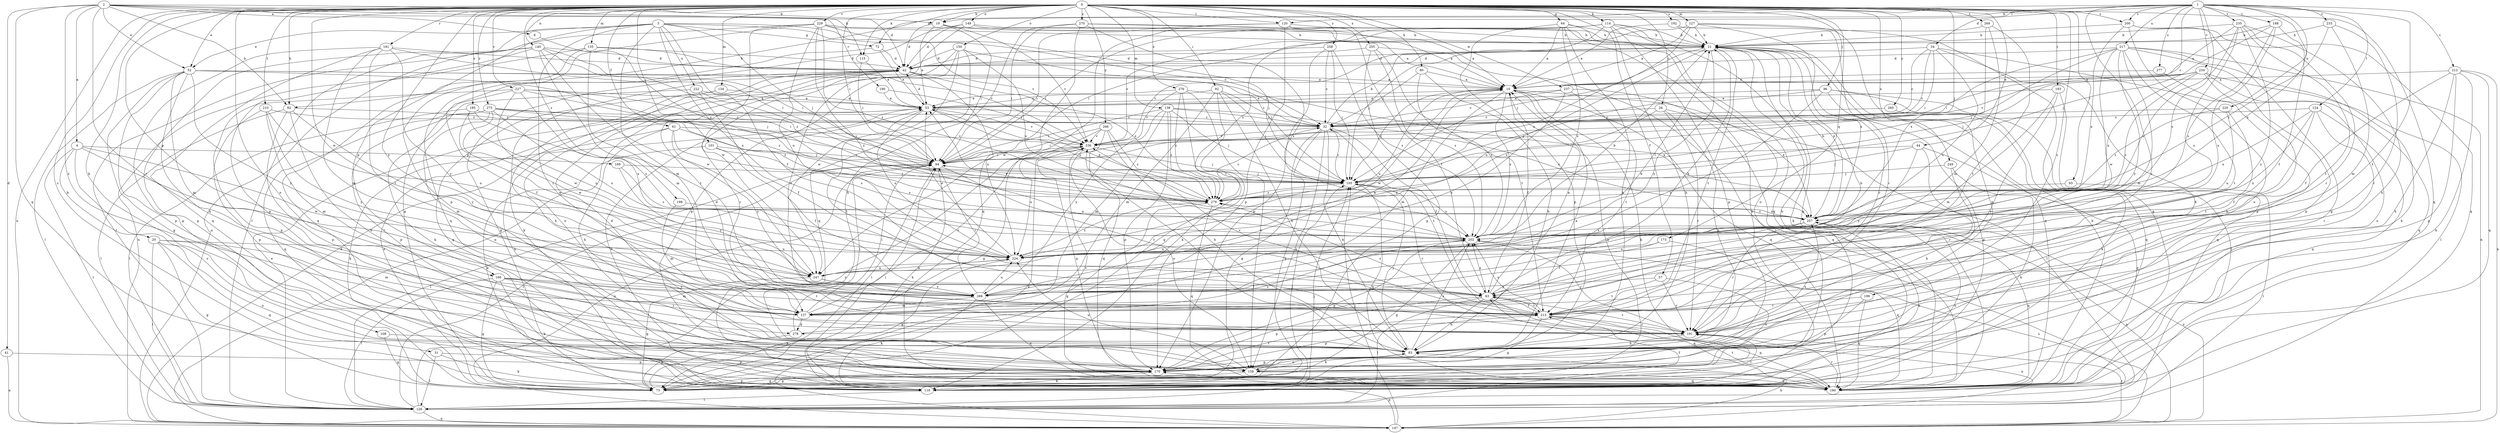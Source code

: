 strict digraph  {
0;
1;
2;
3;
4;
6;
10;
19;
20;
21;
26;
31;
32;
34;
41;
42;
44;
52;
53;
57;
61;
63;
64;
72;
73;
80;
82;
83;
92;
93;
94;
96;
101;
105;
108;
114;
115;
116;
120;
124;
126;
127;
134;
135;
136;
137;
140;
147;
149;
150;
158;
168;
169;
170;
173;
180;
181;
183;
188;
190;
191;
192;
195;
198;
199;
200;
202;
210;
212;
213;
217;
220;
222;
224;
227;
229;
233;
234;
235;
236;
237;
247;
249;
255;
257;
258;
260;
266;
268;
269;
270;
275;
276;
277;
278;
279;
0 -> 19  [label=b];
0 -> 26  [label=c];
0 -> 31  [label=c];
0 -> 44  [label=e];
0 -> 52  [label=e];
0 -> 57  [label=f];
0 -> 61  [label=f];
0 -> 64  [label=g];
0 -> 72  [label=g];
0 -> 80  [label=h];
0 -> 82  [label=h];
0 -> 92  [label=i];
0 -> 93  [label=i];
0 -> 94  [label=i];
0 -> 96  [label=j];
0 -> 101  [label=j];
0 -> 105  [label=j];
0 -> 108  [label=k];
0 -> 114  [label=k];
0 -> 115  [label=k];
0 -> 120  [label=l];
0 -> 127  [label=m];
0 -> 134  [label=m];
0 -> 135  [label=m];
0 -> 136  [label=m];
0 -> 140  [label=n];
0 -> 147  [label=n];
0 -> 149  [label=o];
0 -> 150  [label=o];
0 -> 158  [label=o];
0 -> 168  [label=p];
0 -> 173  [label=q];
0 -> 180  [label=q];
0 -> 181  [label=r];
0 -> 183  [label=r];
0 -> 192  [label=s];
0 -> 195  [label=s];
0 -> 198  [label=s];
0 -> 199  [label=s];
0 -> 200  [label=s];
0 -> 210  [label=t];
0 -> 227  [label=v];
0 -> 229  [label=v];
0 -> 237  [label=w];
0 -> 247  [label=w];
0 -> 249  [label=x];
0 -> 255  [label=x];
0 -> 258  [label=y];
0 -> 260  [label=y];
0 -> 266  [label=y];
0 -> 268  [label=y];
0 -> 269  [label=z];
0 -> 270  [label=z];
0 -> 275  [label=z];
0 -> 276  [label=z];
1 -> 19  [label=b];
1 -> 32  [label=c];
1 -> 34  [label=d];
1 -> 82  [label=h];
1 -> 120  [label=l];
1 -> 124  [label=l];
1 -> 188  [label=r];
1 -> 200  [label=s];
1 -> 202  [label=s];
1 -> 212  [label=t];
1 -> 213  [label=t];
1 -> 217  [label=u];
1 -> 220  [label=u];
1 -> 233  [label=v];
1 -> 234  [label=v];
1 -> 235  [label=v];
1 -> 257  [label=x];
1 -> 277  [label=z];
1 -> 278  [label=z];
2 -> 4  [label=a];
2 -> 6  [label=a];
2 -> 19  [label=b];
2 -> 41  [label=d];
2 -> 42  [label=d];
2 -> 52  [label=e];
2 -> 82  [label=h];
2 -> 115  [label=k];
2 -> 180  [label=q];
2 -> 190  [label=r];
2 -> 191  [label=r];
2 -> 278  [label=z];
3 -> 32  [label=c];
3 -> 52  [label=e];
3 -> 63  [label=f];
3 -> 72  [label=g];
3 -> 105  [label=j];
3 -> 126  [label=l];
3 -> 137  [label=m];
3 -> 168  [label=p];
3 -> 191  [label=r];
3 -> 222  [label=u];
3 -> 224  [label=u];
3 -> 236  [label=v];
4 -> 20  [label=b];
4 -> 126  [label=l];
4 -> 158  [label=o];
4 -> 169  [label=p];
4 -> 213  [label=t];
4 -> 247  [label=w];
6 -> 279  [label=z];
10 -> 53  [label=e];
10 -> 63  [label=f];
10 -> 105  [label=j];
10 -> 116  [label=k];
10 -> 137  [label=m];
10 -> 180  [label=q];
10 -> 202  [label=s];
10 -> 224  [label=u];
10 -> 247  [label=w];
10 -> 257  [label=x];
19 -> 21  [label=b];
19 -> 42  [label=d];
19 -> 53  [label=e];
19 -> 94  [label=i];
19 -> 236  [label=v];
20 -> 73  [label=g];
20 -> 126  [label=l];
20 -> 137  [label=m];
20 -> 158  [label=o];
20 -> 180  [label=q];
20 -> 224  [label=u];
21 -> 42  [label=d];
21 -> 116  [label=k];
21 -> 180  [label=q];
21 -> 191  [label=r];
21 -> 213  [label=t];
21 -> 224  [label=u];
21 -> 236  [label=v];
21 -> 257  [label=x];
21 -> 268  [label=y];
21 -> 279  [label=z];
26 -> 32  [label=c];
26 -> 83  [label=h];
26 -> 126  [label=l];
26 -> 191  [label=r];
26 -> 279  [label=z];
31 -> 116  [label=k];
31 -> 126  [label=l];
31 -> 170  [label=p];
32 -> 21  [label=b];
32 -> 63  [label=f];
32 -> 73  [label=g];
32 -> 83  [label=h];
32 -> 116  [label=k];
32 -> 158  [label=o];
32 -> 213  [label=t];
32 -> 236  [label=v];
34 -> 32  [label=c];
34 -> 42  [label=d];
34 -> 83  [label=h];
34 -> 94  [label=i];
34 -> 170  [label=p];
34 -> 224  [label=u];
34 -> 236  [label=v];
41 -> 147  [label=n];
41 -> 170  [label=p];
42 -> 10  [label=a];
42 -> 73  [label=g];
42 -> 116  [label=k];
42 -> 158  [label=o];
42 -> 191  [label=r];
42 -> 224  [label=u];
42 -> 279  [label=z];
44 -> 94  [label=i];
44 -> 105  [label=j];
44 -> 180  [label=q];
44 -> 191  [label=r];
44 -> 268  [label=y];
52 -> 10  [label=a];
52 -> 32  [label=c];
52 -> 73  [label=g];
52 -> 83  [label=h];
52 -> 105  [label=j];
52 -> 126  [label=l];
52 -> 137  [label=m];
52 -> 170  [label=p];
52 -> 268  [label=y];
53 -> 32  [label=c];
53 -> 42  [label=d];
53 -> 116  [label=k];
53 -> 213  [label=t];
53 -> 224  [label=u];
53 -> 236  [label=v];
53 -> 279  [label=z];
57 -> 158  [label=o];
57 -> 191  [label=r];
57 -> 213  [label=t];
57 -> 268  [label=y];
61 -> 83  [label=h];
61 -> 105  [label=j];
61 -> 116  [label=k];
61 -> 202  [label=s];
61 -> 236  [label=v];
61 -> 268  [label=y];
63 -> 10  [label=a];
63 -> 21  [label=b];
63 -> 83  [label=h];
63 -> 126  [label=l];
63 -> 170  [label=p];
63 -> 180  [label=q];
63 -> 191  [label=r];
63 -> 202  [label=s];
63 -> 213  [label=t];
64 -> 10  [label=a];
64 -> 21  [label=b];
64 -> 83  [label=h];
64 -> 116  [label=k];
64 -> 170  [label=p];
64 -> 180  [label=q];
64 -> 202  [label=s];
72 -> 42  [label=d];
72 -> 53  [label=e];
72 -> 180  [label=q];
73 -> 10  [label=a];
73 -> 53  [label=e];
73 -> 94  [label=i];
73 -> 170  [label=p];
73 -> 257  [label=x];
80 -> 10  [label=a];
80 -> 32  [label=c];
80 -> 83  [label=h];
80 -> 202  [label=s];
82 -> 32  [label=c];
82 -> 83  [label=h];
82 -> 126  [label=l];
82 -> 170  [label=p];
82 -> 268  [label=y];
83 -> 10  [label=a];
83 -> 105  [label=j];
83 -> 158  [label=o];
83 -> 170  [label=p];
83 -> 202  [label=s];
83 -> 236  [label=v];
83 -> 257  [label=x];
92 -> 32  [label=c];
92 -> 53  [label=e];
92 -> 73  [label=g];
92 -> 83  [label=h];
92 -> 105  [label=j];
92 -> 137  [label=m];
93 -> 126  [label=l];
93 -> 279  [label=z];
94 -> 105  [label=j];
94 -> 116  [label=k];
94 -> 126  [label=l];
94 -> 147  [label=n];
94 -> 213  [label=t];
96 -> 53  [label=e];
96 -> 73  [label=g];
96 -> 105  [label=j];
96 -> 126  [label=l];
96 -> 180  [label=q];
96 -> 268  [label=y];
101 -> 63  [label=f];
101 -> 94  [label=i];
101 -> 116  [label=k];
101 -> 202  [label=s];
105 -> 32  [label=c];
105 -> 94  [label=i];
105 -> 180  [label=q];
105 -> 191  [label=r];
105 -> 202  [label=s];
105 -> 279  [label=z];
108 -> 73  [label=g];
108 -> 83  [label=h];
114 -> 21  [label=b];
114 -> 83  [label=h];
114 -> 94  [label=i];
114 -> 105  [label=j];
114 -> 158  [label=o];
114 -> 170  [label=p];
114 -> 180  [label=q];
114 -> 236  [label=v];
114 -> 279  [label=z];
115 -> 53  [label=e];
115 -> 94  [label=i];
116 -> 94  [label=i];
116 -> 105  [label=j];
116 -> 126  [label=l];
116 -> 191  [label=r];
116 -> 257  [label=x];
120 -> 21  [label=b];
120 -> 63  [label=f];
120 -> 94  [label=i];
120 -> 170  [label=p];
120 -> 247  [label=w];
124 -> 32  [label=c];
124 -> 63  [label=f];
124 -> 180  [label=q];
124 -> 191  [label=r];
124 -> 224  [label=u];
124 -> 257  [label=x];
126 -> 53  [label=e];
126 -> 63  [label=f];
126 -> 94  [label=i];
126 -> 105  [label=j];
126 -> 147  [label=n];
126 -> 236  [label=v];
127 -> 10  [label=a];
127 -> 21  [label=b];
127 -> 94  [label=i];
127 -> 105  [label=j];
127 -> 170  [label=p];
127 -> 180  [label=q];
127 -> 257  [label=x];
134 -> 53  [label=e];
134 -> 83  [label=h];
134 -> 180  [label=q];
135 -> 42  [label=d];
135 -> 137  [label=m];
135 -> 147  [label=n];
135 -> 180  [label=q];
135 -> 236  [label=v];
136 -> 32  [label=c];
136 -> 94  [label=i];
136 -> 105  [label=j];
136 -> 137  [label=m];
136 -> 170  [label=p];
136 -> 257  [label=x];
136 -> 268  [label=y];
136 -> 279  [label=z];
137 -> 94  [label=i];
137 -> 236  [label=v];
137 -> 278  [label=d];
140 -> 42  [label=d];
140 -> 73  [label=g];
140 -> 94  [label=i];
140 -> 126  [label=l];
140 -> 170  [label=p];
140 -> 213  [label=t];
140 -> 247  [label=w];
140 -> 279  [label=z];
147 -> 42  [label=d];
147 -> 83  [label=h];
147 -> 105  [label=j];
147 -> 170  [label=p];
147 -> 191  [label=r];
147 -> 202  [label=s];
147 -> 257  [label=x];
149 -> 10  [label=a];
149 -> 21  [label=b];
149 -> 42  [label=d];
149 -> 73  [label=g];
149 -> 191  [label=r];
150 -> 42  [label=d];
150 -> 105  [label=j];
150 -> 147  [label=n];
150 -> 170  [label=p];
150 -> 180  [label=q];
150 -> 247  [label=w];
150 -> 257  [label=x];
158 -> 21  [label=b];
158 -> 42  [label=d];
158 -> 73  [label=g];
158 -> 83  [label=h];
158 -> 180  [label=q];
158 -> 224  [label=u];
168 -> 73  [label=g];
168 -> 116  [label=k];
168 -> 126  [label=l];
168 -> 137  [label=m];
168 -> 191  [label=r];
168 -> 213  [label=t];
168 -> 268  [label=y];
169 -> 105  [label=j];
169 -> 202  [label=s];
169 -> 268  [label=y];
170 -> 73  [label=g];
170 -> 116  [label=k];
170 -> 180  [label=q];
170 -> 213  [label=t];
173 -> 63  [label=f];
173 -> 180  [label=q];
173 -> 224  [label=u];
180 -> 21  [label=b];
180 -> 53  [label=e];
180 -> 191  [label=r];
180 -> 213  [label=t];
180 -> 236  [label=v];
181 -> 42  [label=d];
181 -> 73  [label=g];
181 -> 94  [label=i];
181 -> 137  [label=m];
181 -> 180  [label=q];
181 -> 213  [label=t];
181 -> 268  [label=y];
183 -> 53  [label=e];
183 -> 137  [label=m];
183 -> 180  [label=q];
183 -> 191  [label=r];
188 -> 21  [label=b];
188 -> 63  [label=f];
188 -> 105  [label=j];
188 -> 202  [label=s];
188 -> 224  [label=u];
190 -> 53  [label=e];
190 -> 236  [label=v];
191 -> 42  [label=d];
191 -> 83  [label=h];
192 -> 10  [label=a];
192 -> 21  [label=b];
192 -> 191  [label=r];
195 -> 32  [label=c];
195 -> 126  [label=l];
195 -> 202  [label=s];
195 -> 224  [label=u];
195 -> 247  [label=w];
198 -> 137  [label=m];
198 -> 257  [label=x];
199 -> 170  [label=p];
199 -> 180  [label=q];
199 -> 213  [label=t];
200 -> 21  [label=b];
200 -> 73  [label=g];
200 -> 158  [label=o];
200 -> 180  [label=q];
200 -> 257  [label=x];
202 -> 21  [label=b];
202 -> 53  [label=e];
202 -> 73  [label=g];
202 -> 170  [label=p];
202 -> 191  [label=r];
202 -> 224  [label=u];
210 -> 32  [label=c];
210 -> 137  [label=m];
210 -> 170  [label=p];
210 -> 224  [label=u];
210 -> 268  [label=y];
212 -> 10  [label=a];
212 -> 63  [label=f];
212 -> 83  [label=h];
212 -> 116  [label=k];
212 -> 147  [label=n];
212 -> 170  [label=p];
212 -> 180  [label=q];
213 -> 21  [label=b];
213 -> 63  [label=f];
213 -> 73  [label=g];
213 -> 147  [label=n];
213 -> 170  [label=p];
213 -> 180  [label=q];
213 -> 191  [label=r];
213 -> 202  [label=s];
213 -> 236  [label=v];
213 -> 279  [label=z];
217 -> 42  [label=d];
217 -> 94  [label=i];
217 -> 105  [label=j];
217 -> 116  [label=k];
217 -> 137  [label=m];
217 -> 147  [label=n];
217 -> 170  [label=p];
217 -> 213  [label=t];
217 -> 247  [label=w];
217 -> 268  [label=y];
220 -> 32  [label=c];
220 -> 213  [label=t];
220 -> 224  [label=u];
220 -> 279  [label=z];
222 -> 53  [label=e];
222 -> 63  [label=f];
222 -> 116  [label=k];
222 -> 279  [label=z];
224 -> 53  [label=e];
224 -> 73  [label=g];
224 -> 247  [label=w];
224 -> 279  [label=z];
227 -> 53  [label=e];
227 -> 63  [label=f];
227 -> 94  [label=i];
227 -> 170  [label=p];
227 -> 224  [label=u];
227 -> 247  [label=w];
227 -> 279  [label=z];
229 -> 10  [label=a];
229 -> 21  [label=b];
229 -> 105  [label=j];
229 -> 147  [label=n];
229 -> 170  [label=p];
229 -> 202  [label=s];
229 -> 224  [label=u];
229 -> 247  [label=w];
229 -> 279  [label=z];
233 -> 21  [label=b];
233 -> 137  [label=m];
233 -> 191  [label=r];
233 -> 279  [label=z];
234 -> 10  [label=a];
234 -> 105  [label=j];
234 -> 126  [label=l];
234 -> 158  [label=o];
234 -> 180  [label=q];
234 -> 202  [label=s];
234 -> 236  [label=v];
234 -> 257  [label=x];
235 -> 10  [label=a];
235 -> 21  [label=b];
235 -> 83  [label=h];
235 -> 191  [label=r];
235 -> 202  [label=s];
235 -> 213  [label=t];
235 -> 224  [label=u];
235 -> 268  [label=y];
236 -> 94  [label=i];
236 -> 105  [label=j];
236 -> 147  [label=n];
236 -> 158  [label=o];
236 -> 170  [label=p];
236 -> 224  [label=u];
237 -> 32  [label=c];
237 -> 53  [label=e];
237 -> 180  [label=q];
237 -> 213  [label=t];
237 -> 268  [label=y];
247 -> 63  [label=f];
247 -> 73  [label=g];
247 -> 224  [label=u];
247 -> 268  [label=y];
249 -> 83  [label=h];
249 -> 105  [label=j];
249 -> 116  [label=k];
255 -> 42  [label=d];
255 -> 73  [label=g];
255 -> 126  [label=l];
255 -> 202  [label=s];
255 -> 213  [label=t];
257 -> 21  [label=b];
257 -> 147  [label=n];
257 -> 180  [label=q];
257 -> 191  [label=r];
257 -> 202  [label=s];
257 -> 279  [label=z];
258 -> 32  [label=c];
258 -> 42  [label=d];
258 -> 105  [label=j];
258 -> 170  [label=p];
258 -> 202  [label=s];
260 -> 32  [label=c];
260 -> 116  [label=k];
266 -> 73  [label=g];
266 -> 83  [label=h];
266 -> 94  [label=i];
266 -> 180  [label=q];
266 -> 236  [label=v];
266 -> 279  [label=z];
268 -> 10  [label=a];
268 -> 21  [label=b];
268 -> 94  [label=i];
268 -> 116  [label=k];
268 -> 137  [label=m];
268 -> 180  [label=q];
268 -> 224  [label=u];
269 -> 21  [label=b];
269 -> 137  [label=m];
269 -> 213  [label=t];
269 -> 257  [label=x];
270 -> 10  [label=a];
270 -> 21  [label=b];
270 -> 83  [label=h];
270 -> 94  [label=i];
270 -> 180  [label=q];
270 -> 202  [label=s];
275 -> 32  [label=c];
275 -> 94  [label=i];
275 -> 137  [label=m];
275 -> 170  [label=p];
275 -> 180  [label=q];
275 -> 224  [label=u];
275 -> 247  [label=w];
275 -> 279  [label=z];
276 -> 53  [label=e];
276 -> 116  [label=k];
276 -> 158  [label=o];
276 -> 236  [label=v];
276 -> 257  [label=x];
276 -> 279  [label=z];
277 -> 10  [label=a];
277 -> 83  [label=h];
278 -> 73  [label=g];
278 -> 94  [label=i];
278 -> 202  [label=s];
279 -> 32  [label=c];
279 -> 53  [label=e];
279 -> 73  [label=g];
279 -> 180  [label=q];
279 -> 257  [label=x];
}
